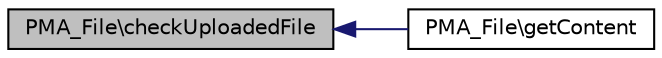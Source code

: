 digraph G
{
  edge [fontname="Helvetica",fontsize="10",labelfontname="Helvetica",labelfontsize="10"];
  node [fontname="Helvetica",fontsize="10",shape=record];
  rankdir="LR";
  Node1 [label="PMA_File\\checkUploadedFile",height=0.2,width=0.4,color="black", fillcolor="grey75", style="filled" fontcolor="black"];
  Node1 -> Node2 [dir="back",color="midnightblue",fontsize="10",style="solid",fontname="Helvetica"];
  Node2 [label="PMA_File\\getContent",height=0.2,width=0.4,color="black", fillcolor="white", style="filled",URL="$classPMA__File.html#a4c4b9fedb25280d83415243c2d66f985",tooltip="public"];
}
